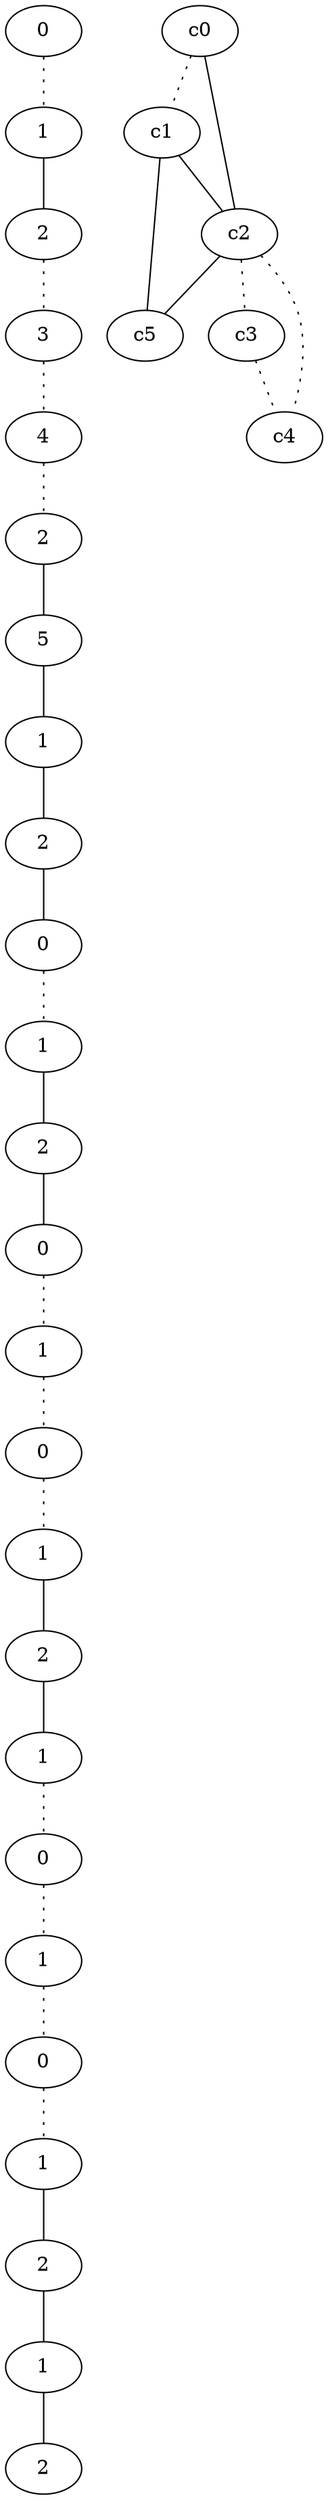 graph {
a0[label=0];
a1[label=1];
a2[label=2];
a3[label=3];
a4[label=4];
a5[label=2];
a6[label=5];
a7[label=1];
a8[label=2];
a9[label=0];
a10[label=1];
a11[label=2];
a12[label=0];
a13[label=1];
a14[label=0];
a15[label=1];
a16[label=2];
a17[label=1];
a18[label=0];
a19[label=1];
a20[label=0];
a21[label=1];
a22[label=2];
a23[label=1];
a24[label=2];
a0 -- a1 [style=dotted];
a1 -- a2;
a2 -- a3 [style=dotted];
a3 -- a4 [style=dotted];
a4 -- a5 [style=dotted];
a5 -- a6;
a6 -- a7;
a7 -- a8;
a8 -- a9;
a9 -- a10 [style=dotted];
a10 -- a11;
a11 -- a12;
a12 -- a13 [style=dotted];
a13 -- a14 [style=dotted];
a14 -- a15 [style=dotted];
a15 -- a16;
a16 -- a17;
a17 -- a18 [style=dotted];
a18 -- a19 [style=dotted];
a19 -- a20 [style=dotted];
a20 -- a21 [style=dotted];
a21 -- a22;
a22 -- a23;
a23 -- a24;
c0 -- c1 [style=dotted];
c0 -- c2;
c1 -- c2;
c1 -- c5;
c2 -- c3 [style=dotted];
c2 -- c4 [style=dotted];
c2 -- c5;
c3 -- c4 [style=dotted];
}
